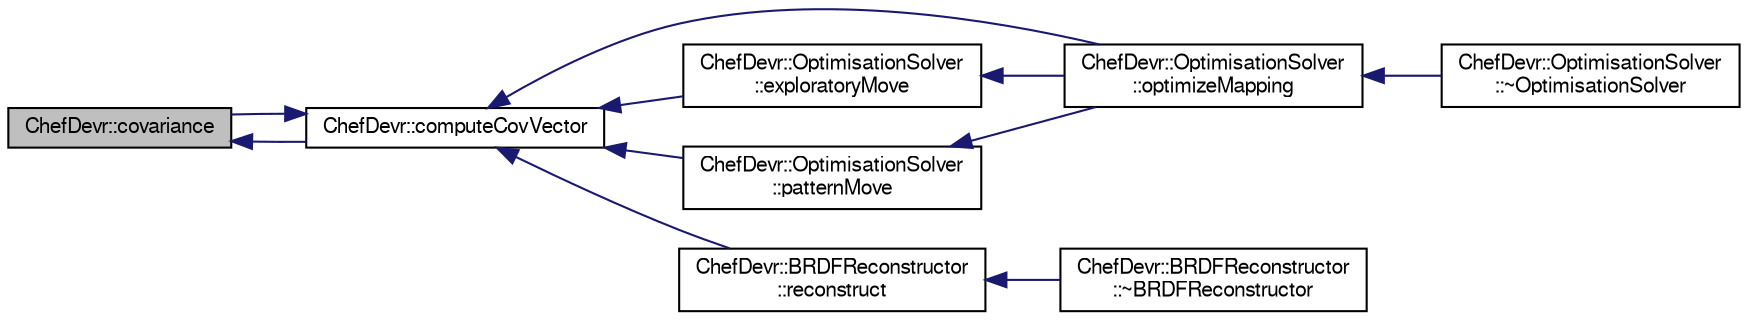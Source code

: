 digraph "ChefDevr::covariance"
{
  edge [fontname="FreeSans",fontsize="10",labelfontname="FreeSans",labelfontsize="10"];
  node [fontname="FreeSans",fontsize="10",shape=record];
  rankdir="LR";
  Node24 [label="ChefDevr::covariance",height=0.2,width=0.4,color="black", fillcolor="grey75", style="filled", fontcolor="black"];
  Node24 -> Node25 [dir="back",color="midnightblue",fontsize="10",style="solid",fontname="FreeSans"];
  Node25 [label="ChefDevr::computeCovVector",height=0.2,width=0.4,color="black", fillcolor="white", style="filled",URL="$namespace_chef_devr.html#a596a285a8d77aad17878f22f23689861",tooltip="Computes the covariance column vector for the coordRef coordinates variable. "];
  Node25 -> Node26 [dir="back",color="midnightblue",fontsize="10",style="solid",fontname="FreeSans"];
  Node26 [label="ChefDevr::OptimisationSolver\l::optimizeMapping",height=0.2,width=0.4,color="black", fillcolor="white", style="filled",URL="$class_chef_devr_1_1_optimisation_solver.html#ac071d573e4155176f151f9413ef7b107",tooltip="Computes the optimized parametrisation of the BRDFs manifold. Uses Hook & Jeeves method to solve the ..."];
  Node26 -> Node27 [dir="back",color="midnightblue",fontsize="10",style="solid",fontname="FreeSans"];
  Node27 [label="ChefDevr::OptimisationSolver\l::~OptimisationSolver",height=0.2,width=0.4,color="black", fillcolor="white", style="filled",URL="$class_chef_devr_1_1_optimisation_solver.html#a5cb2221de8949571cd64eb7aa270fd48"];
  Node25 -> Node28 [dir="back",color="midnightblue",fontsize="10",style="solid",fontname="FreeSans"];
  Node28 [label="ChefDevr::OptimisationSolver\l::exploratoryMove",height=0.2,width=0.4,color="black", fillcolor="white", style="filled",URL="$class_chef_devr_1_1_optimisation_solver.html#a515eb2a32af01d73c8a7c0be3ebd5aba",tooltip="Updates the movement vector of X that improves the solution (X_move) "];
  Node28 -> Node26 [dir="back",color="midnightblue",fontsize="10",style="solid",fontname="FreeSans"];
  Node25 -> Node29 [dir="back",color="midnightblue",fontsize="10",style="solid",fontname="FreeSans"];
  Node29 [label="ChefDevr::OptimisationSolver\l::patternMove",height=0.2,width=0.4,color="black", fillcolor="white", style="filled",URL="$class_chef_devr_1_1_optimisation_solver.html#a521476ed550af6cdf431015c9af20498",tooltip="Apply X_move to the latent variable vector X. Updates new_X, new_K_minus1, new_detK accordingly..."];
  Node29 -> Node26 [dir="back",color="midnightblue",fontsize="10",style="solid",fontname="FreeSans"];
  Node25 -> Node24 [dir="back",color="midnightblue",fontsize="10",style="solid",fontname="FreeSans"];
  Node25 -> Node30 [dir="back",color="midnightblue",fontsize="10",style="solid",fontname="FreeSans"];
  Node30 [label="ChefDevr::BRDFReconstructor\l::reconstruct",height=0.2,width=0.4,color="black", fillcolor="white", style="filled",URL="$class_chef_devr_1_1_b_r_d_f_reconstructor.html#a205bf0004c370cd8633caa425dbcabd7",tooltip="Reconstructs a BRDF for latent space coordinates. "];
  Node30 -> Node31 [dir="back",color="midnightblue",fontsize="10",style="solid",fontname="FreeSans"];
  Node31 [label="ChefDevr::BRDFReconstructor\l::~BRDFReconstructor",height=0.2,width=0.4,color="black", fillcolor="white", style="filled",URL="$class_chef_devr_1_1_b_r_d_f_reconstructor.html#a8943b55072cbcf99bd09553917c1ce68"];
}
